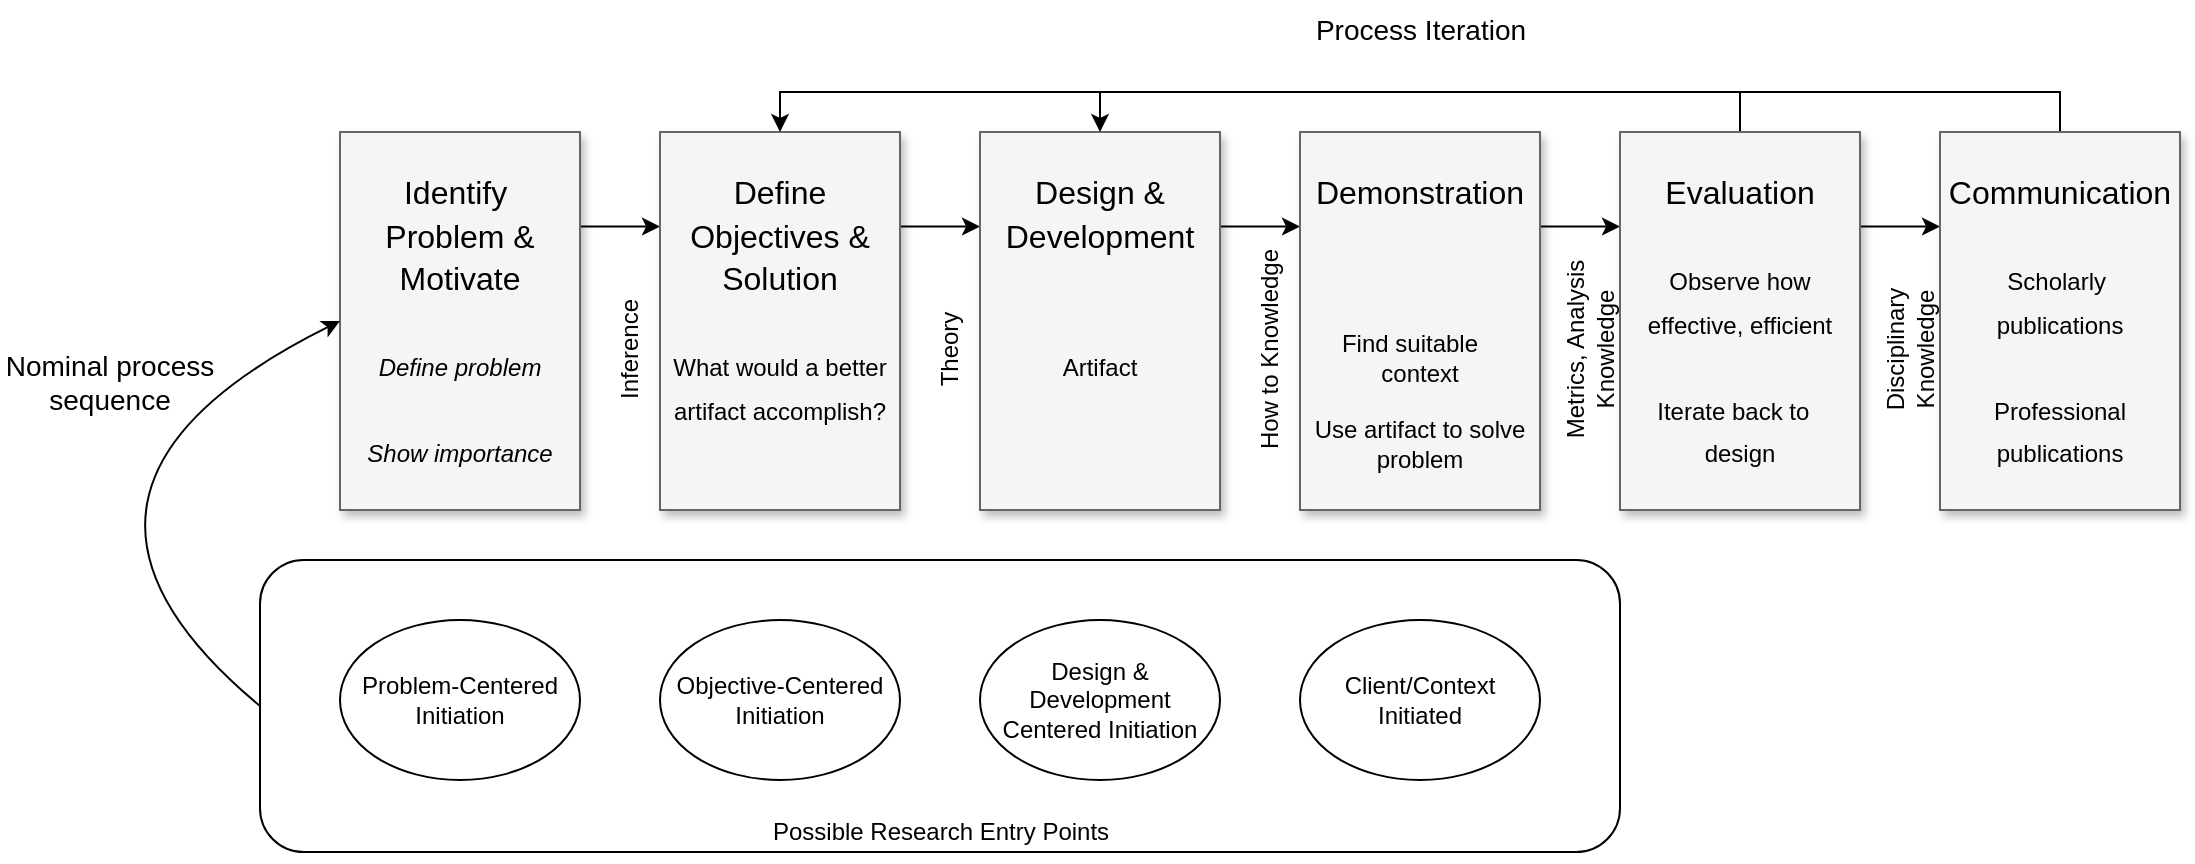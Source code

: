 <mxfile version="23.1.7" type="device">
  <diagram name="Page-1" id="90a13364-a465-7bf4-72fc-28e22215d7a0">
    <mxGraphModel dx="2074" dy="1122" grid="1" gridSize="10" guides="1" tooltips="1" connect="1" arrows="1" fold="1" page="1" pageScale="1.5" pageWidth="1169" pageHeight="826" background="none" math="0" shadow="0">
      <root>
        <mxCell id="0" style=";html=1;" />
        <mxCell id="1" style=";html=1;" parent="0" />
        <mxCell id="GJCxTebjDTAL8xTp9fNL-11" value="" style="rounded=1;whiteSpace=wrap;html=1;" vertex="1" parent="1">
          <mxGeometry x="440" y="660" width="680" height="146" as="geometry" />
        </mxCell>
        <mxCell id="GJCxTebjDTAL8xTp9fNL-14" style="edgeStyle=orthogonalEdgeStyle;rounded=0;orthogonalLoop=1;jettySize=auto;html=1;exitX=1;exitY=0.25;exitDx=0;exitDy=0;entryX=0;entryY=0.25;entryDx=0;entryDy=0;" edge="1" parent="1" source="GJCxTebjDTAL8xTp9fNL-1" target="GJCxTebjDTAL8xTp9fNL-2">
          <mxGeometry relative="1" as="geometry" />
        </mxCell>
        <mxCell id="GJCxTebjDTAL8xTp9fNL-1" value="&lt;font style=&quot;font-size: 16px;&quot;&gt;Identify&amp;nbsp; Problem &amp;amp; Motivate&lt;/font&gt;&lt;font style=&quot;font-size: 12px;&quot;&gt;&lt;br&gt;&lt;br&gt;&lt;i&gt;Define problem&lt;br&gt;&lt;br&gt;Show importance&lt;br&gt;&lt;/i&gt;&lt;/font&gt;" style="whiteSpace=wrap;html=1;shadow=1;fontSize=18;fillColor=#f5f5f5;strokeColor=#666666;" vertex="1" parent="1">
          <mxGeometry x="480" y="446" width="120" height="189" as="geometry" />
        </mxCell>
        <mxCell id="GJCxTebjDTAL8xTp9fNL-15" style="edgeStyle=orthogonalEdgeStyle;rounded=0;orthogonalLoop=1;jettySize=auto;html=1;exitX=1;exitY=0.25;exitDx=0;exitDy=0;entryX=0;entryY=0.25;entryDx=0;entryDy=0;" edge="1" parent="1" source="GJCxTebjDTAL8xTp9fNL-2" target="GJCxTebjDTAL8xTp9fNL-3">
          <mxGeometry relative="1" as="geometry" />
        </mxCell>
        <mxCell id="GJCxTebjDTAL8xTp9fNL-2" value="&lt;font style=&quot;font-size: 16px;&quot;&gt;Define Objectives &amp;amp; Solution&lt;/font&gt;&lt;br&gt;&lt;font style=&quot;font-size: 12px;&quot;&gt;&lt;br&gt;What would a better artifact accomplish?&lt;br&gt;&lt;br&gt;&lt;/font&gt;" style="whiteSpace=wrap;html=1;shadow=1;fontSize=18;fillColor=#f5f5f5;strokeColor=#666666;" vertex="1" parent="1">
          <mxGeometry x="640" y="446" width="120" height="189" as="geometry" />
        </mxCell>
        <mxCell id="GJCxTebjDTAL8xTp9fNL-16" style="edgeStyle=orthogonalEdgeStyle;rounded=0;orthogonalLoop=1;jettySize=auto;html=1;exitX=1;exitY=0.25;exitDx=0;exitDy=0;entryX=0;entryY=0.25;entryDx=0;entryDy=0;" edge="1" parent="1" source="GJCxTebjDTAL8xTp9fNL-3" target="GJCxTebjDTAL8xTp9fNL-4">
          <mxGeometry relative="1" as="geometry" />
        </mxCell>
        <mxCell id="GJCxTebjDTAL8xTp9fNL-3" value="&lt;font style=&quot;font-size: 16px;&quot;&gt;Design &amp;amp; Development&lt;/font&gt;&lt;br&gt;&lt;font style=&quot;font-size: 12px;&quot;&gt;&lt;br&gt;&lt;br&gt;Artifact&lt;br&gt;&lt;br&gt;&lt;br&gt;&lt;/font&gt;" style="whiteSpace=wrap;html=1;shadow=1;fontSize=18;fillColor=#f5f5f5;strokeColor=#666666;" vertex="1" parent="1">
          <mxGeometry x="800" y="446" width="120" height="189" as="geometry" />
        </mxCell>
        <mxCell id="GJCxTebjDTAL8xTp9fNL-17" style="edgeStyle=orthogonalEdgeStyle;rounded=0;orthogonalLoop=1;jettySize=auto;html=1;exitX=1;exitY=0.25;exitDx=0;exitDy=0;entryX=0;entryY=0.25;entryDx=0;entryDy=0;" edge="1" parent="1" source="GJCxTebjDTAL8xTp9fNL-4" target="GJCxTebjDTAL8xTp9fNL-5">
          <mxGeometry relative="1" as="geometry" />
        </mxCell>
        <mxCell id="GJCxTebjDTAL8xTp9fNL-4" value="&lt;font style=&quot;font-size: 16px;&quot;&gt;Demonstration&lt;/font&gt;&lt;br&gt;&lt;div style=&quot;font-size: 12px;&quot;&gt;&lt;br&gt;&lt;/div&gt;&lt;div style=&quot;font-size: 12px;&quot;&gt;&lt;br&gt;&lt;/div&gt;&lt;div style=&quot;font-size: 12px;&quot;&gt;&lt;br&gt;&lt;/div&gt;&lt;div style=&quot;font-size: 12px;&quot;&gt;&lt;br&gt;&lt;/div&gt;&lt;div style=&quot;font-size: 12px;&quot;&gt;Find suitable&amp;nbsp;&amp;nbsp;&amp;nbsp; context&lt;/div&gt;&lt;div style=&quot;font-size: 12px;&quot;&gt;&lt;br&gt;&lt;/div&gt;&lt;div style=&quot;font-size: 12px;&quot;&gt;Use artifact to solve problem&lt;br&gt;&lt;/div&gt;" style="whiteSpace=wrap;html=1;shadow=1;fontSize=18;fillColor=#f5f5f5;strokeColor=#666666;" vertex="1" parent="1">
          <mxGeometry x="960" y="446" width="120" height="189" as="geometry" />
        </mxCell>
        <mxCell id="GJCxTebjDTAL8xTp9fNL-18" style="edgeStyle=orthogonalEdgeStyle;rounded=0;orthogonalLoop=1;jettySize=auto;html=1;exitX=1;exitY=0.25;exitDx=0;exitDy=0;entryX=0;entryY=0.25;entryDx=0;entryDy=0;" edge="1" parent="1" source="GJCxTebjDTAL8xTp9fNL-5" target="GJCxTebjDTAL8xTp9fNL-6">
          <mxGeometry relative="1" as="geometry" />
        </mxCell>
        <mxCell id="GJCxTebjDTAL8xTp9fNL-19" style="edgeStyle=orthogonalEdgeStyle;rounded=0;orthogonalLoop=1;jettySize=auto;html=1;exitX=0.5;exitY=0;exitDx=0;exitDy=0;entryX=0.5;entryY=0;entryDx=0;entryDy=0;" edge="1" parent="1" source="GJCxTebjDTAL8xTp9fNL-5" target="GJCxTebjDTAL8xTp9fNL-3">
          <mxGeometry relative="1" as="geometry" />
        </mxCell>
        <mxCell id="GJCxTebjDTAL8xTp9fNL-5" value="&lt;font style=&quot;font-size: 16px;&quot;&gt;Evaluation&lt;/font&gt;&lt;br&gt;&lt;font style=&quot;font-size: 12px;&quot;&gt;&lt;br&gt;Observe how effective, efficient&lt;br&gt;&lt;br&gt;Iterate back to&amp;nbsp;&amp;nbsp; design&lt;br&gt;&lt;/font&gt;" style="whiteSpace=wrap;html=1;shadow=1;fontSize=18;fillColor=#f5f5f5;strokeColor=#666666;" vertex="1" parent="1">
          <mxGeometry x="1120" y="446" width="120" height="189" as="geometry" />
        </mxCell>
        <mxCell id="GJCxTebjDTAL8xTp9fNL-20" style="edgeStyle=orthogonalEdgeStyle;rounded=0;orthogonalLoop=1;jettySize=auto;html=1;exitX=0.5;exitY=0;exitDx=0;exitDy=0;entryX=0.5;entryY=0;entryDx=0;entryDy=0;" edge="1" parent="1" source="GJCxTebjDTAL8xTp9fNL-6" target="GJCxTebjDTAL8xTp9fNL-2">
          <mxGeometry relative="1" as="geometry" />
        </mxCell>
        <mxCell id="GJCxTebjDTAL8xTp9fNL-6" value="&lt;font style=&quot;font-size: 16px;&quot;&gt;Communication&lt;/font&gt;&lt;br&gt;&lt;font style=&quot;font-size: 12px;&quot;&gt;&lt;br&gt;Scholarly&amp;nbsp; publications&lt;br&gt;&lt;br&gt;Professional publications&lt;br&gt;&lt;/font&gt;" style="whiteSpace=wrap;html=1;shadow=1;fontSize=18;fillColor=#f5f5f5;strokeColor=#666666;" vertex="1" parent="1">
          <mxGeometry x="1280" y="446" width="120" height="189" as="geometry" />
        </mxCell>
        <mxCell id="GJCxTebjDTAL8xTp9fNL-7" value="Problem-Centered Initiation" style="ellipse;whiteSpace=wrap;html=1;" vertex="1" parent="1">
          <mxGeometry x="480" y="690" width="120" height="80" as="geometry" />
        </mxCell>
        <mxCell id="GJCxTebjDTAL8xTp9fNL-8" value="Objective-Centered&lt;br&gt;Initiation" style="ellipse;whiteSpace=wrap;html=1;" vertex="1" parent="1">
          <mxGeometry x="640" y="690" width="120" height="80" as="geometry" />
        </mxCell>
        <mxCell id="GJCxTebjDTAL8xTp9fNL-9" value="Design &amp;amp; Development Centered Initiation" style="ellipse;whiteSpace=wrap;html=1;" vertex="1" parent="1">
          <mxGeometry x="800" y="690" width="120" height="80" as="geometry" />
        </mxCell>
        <mxCell id="GJCxTebjDTAL8xTp9fNL-10" value="Client/Context Initiated" style="ellipse;whiteSpace=wrap;html=1;" vertex="1" parent="1">
          <mxGeometry x="960" y="690" width="120" height="80" as="geometry" />
        </mxCell>
        <mxCell id="GJCxTebjDTAL8xTp9fNL-21" value="" style="curved=1;endArrow=classic;html=1;rounded=0;exitX=0;exitY=0.5;exitDx=0;exitDy=0;entryX=0;entryY=0.5;entryDx=0;entryDy=0;" edge="1" parent="1" source="GJCxTebjDTAL8xTp9fNL-11" target="GJCxTebjDTAL8xTp9fNL-1">
          <mxGeometry width="50" height="50" relative="1" as="geometry">
            <mxPoint x="260" y="625" as="sourcePoint" />
            <mxPoint x="310" y="575" as="targetPoint" />
            <Array as="points">
              <mxPoint x="310" y="625" />
            </Array>
          </mxGeometry>
        </mxCell>
        <mxCell id="GJCxTebjDTAL8xTp9fNL-22" value="&lt;font style=&quot;font-size: 14px;&quot;&gt;Nominal process sequence&lt;/font&gt;" style="text;html=1;align=center;verticalAlign=middle;whiteSpace=wrap;rounded=0;" vertex="1" parent="1">
          <mxGeometry x="310" y="556" width="110" height="30" as="geometry" />
        </mxCell>
        <mxCell id="GJCxTebjDTAL8xTp9fNL-24" value="&lt;font style=&quot;font-size: 14px;&quot;&gt;Process Iteration&lt;/font&gt;" style="text;html=1;align=center;verticalAlign=middle;resizable=0;points=[];autosize=1;strokeColor=none;fillColor=none;" vertex="1" parent="1">
          <mxGeometry x="955" y="380" width="130" height="30" as="geometry" />
        </mxCell>
        <mxCell id="GJCxTebjDTAL8xTp9fNL-25" value="Inference" style="text;html=1;align=center;verticalAlign=middle;resizable=0;points=[];autosize=1;strokeColor=none;fillColor=none;rotation=-90;" vertex="1" parent="1">
          <mxGeometry x="590" y="540" width="70" height="30" as="geometry" />
        </mxCell>
        <mxCell id="GJCxTebjDTAL8xTp9fNL-27" value="Theory" style="text;html=1;align=center;verticalAlign=middle;resizable=0;points=[];autosize=1;strokeColor=none;fillColor=none;rotation=-90;" vertex="1" parent="1">
          <mxGeometry x="755" y="540" width="60" height="30" as="geometry" />
        </mxCell>
        <mxCell id="GJCxTebjDTAL8xTp9fNL-28" value="How to Knowledge" style="text;html=1;align=center;verticalAlign=middle;resizable=0;points=[];autosize=1;strokeColor=none;fillColor=none;rotation=-90;" vertex="1" parent="1">
          <mxGeometry x="885" y="540" width="120" height="30" as="geometry" />
        </mxCell>
        <mxCell id="GJCxTebjDTAL8xTp9fNL-29" value="Metrics, Analysis&lt;br&gt;Knowledge" style="text;html=1;align=center;verticalAlign=middle;resizable=0;points=[];autosize=1;strokeColor=none;fillColor=none;rotation=-90;" vertex="1" parent="1">
          <mxGeometry x="1050" y="535" width="110" height="40" as="geometry" />
        </mxCell>
        <mxCell id="GJCxTebjDTAL8xTp9fNL-30" value="Disciplinary&lt;br&gt;Knowledge" style="text;html=1;align=center;verticalAlign=middle;resizable=0;points=[];autosize=1;strokeColor=none;fillColor=none;rotation=-90;" vertex="1" parent="1">
          <mxGeometry x="1220" y="535" width="90" height="40" as="geometry" />
        </mxCell>
        <mxCell id="GJCxTebjDTAL8xTp9fNL-32" value="Possible Research Entry Points" style="text;html=1;align=center;verticalAlign=middle;resizable=0;points=[];autosize=1;strokeColor=none;fillColor=none;" vertex="1" parent="1">
          <mxGeometry x="685" y="781" width="190" height="30" as="geometry" />
        </mxCell>
      </root>
    </mxGraphModel>
  </diagram>
</mxfile>
